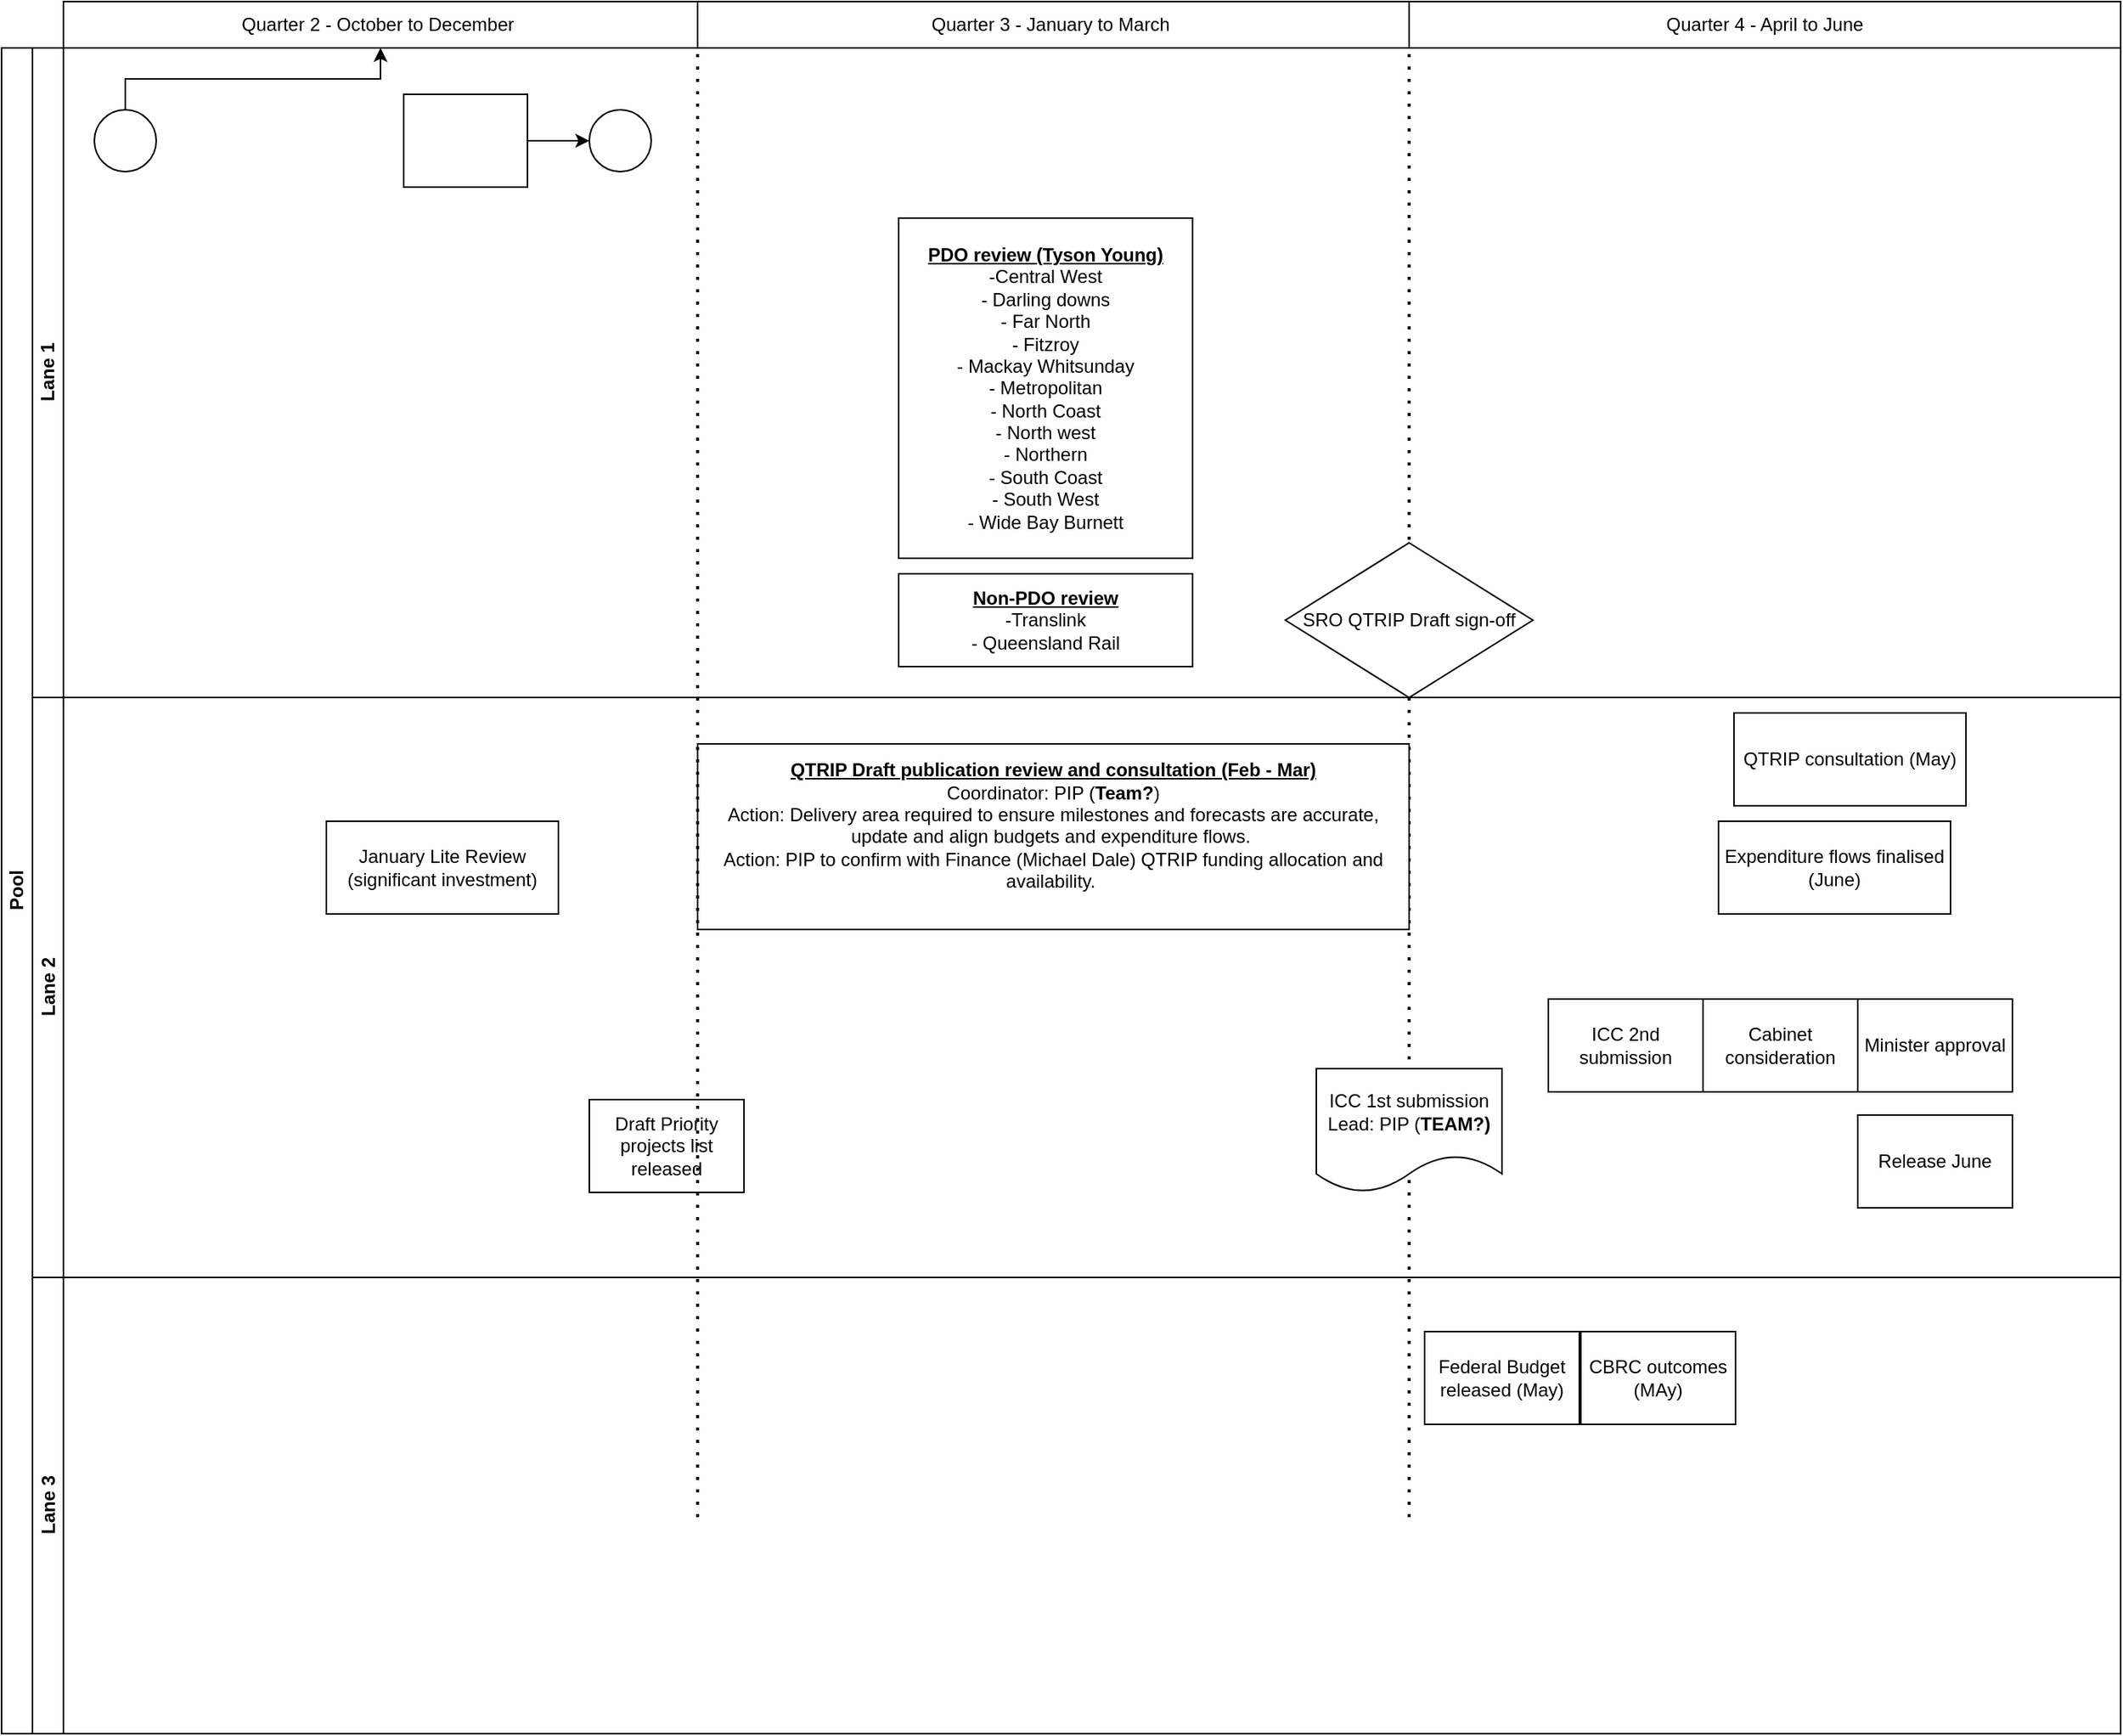 <mxfile version="20.6.0" type="github">
  <diagram id="prtHgNgQTEPvFCAcTncT" name="Page-1">
    <mxGraphModel dx="1422" dy="762" grid="1" gridSize="10" guides="1" tooltips="1" connect="1" arrows="1" fold="1" page="1" pageScale="1" pageWidth="827" pageHeight="1169" math="0" shadow="0">
      <root>
        <mxCell id="0" />
        <mxCell id="1" parent="0" />
        <mxCell id="dNxyNK7c78bLwvsdeMH5-19" value="Pool" style="swimlane;html=1;childLayout=stackLayout;resizeParent=1;resizeParentMax=0;horizontal=0;startSize=20;horizontalStack=0;" parent="1" vertex="1">
          <mxGeometry x="170" y="110" width="1370" height="1090" as="geometry" />
        </mxCell>
        <mxCell id="dNxyNK7c78bLwvsdeMH5-20" value="Lane 1" style="swimlane;html=1;startSize=20;horizontal=0;" parent="dNxyNK7c78bLwvsdeMH5-19" vertex="1">
          <mxGeometry x="20" width="1350" height="420" as="geometry" />
        </mxCell>
        <mxCell id="dNxyNK7c78bLwvsdeMH5-23" value="" style="ellipse;whiteSpace=wrap;html=1;" parent="dNxyNK7c78bLwvsdeMH5-20" vertex="1">
          <mxGeometry x="40" y="40" width="40" height="40" as="geometry" />
        </mxCell>
        <mxCell id="dNxyNK7c78bLwvsdeMH5-33" value="" style="edgeStyle=orthogonalEdgeStyle;rounded=0;orthogonalLoop=1;jettySize=auto;html=1;endArrow=classic;endFill=1;" parent="dNxyNK7c78bLwvsdeMH5-20" source="dNxyNK7c78bLwvsdeMH5-30" target="dNxyNK7c78bLwvsdeMH5-32" edge="1">
          <mxGeometry relative="1" as="geometry" />
        </mxCell>
        <mxCell id="dNxyNK7c78bLwvsdeMH5-30" value="" style="rounded=0;whiteSpace=wrap;html=1;fontFamily=Helvetica;fontSize=12;fontColor=#000000;align=center;" parent="dNxyNK7c78bLwvsdeMH5-20" vertex="1">
          <mxGeometry x="240" y="30" width="80" height="60" as="geometry" />
        </mxCell>
        <mxCell id="dNxyNK7c78bLwvsdeMH5-32" value="" style="ellipse;whiteSpace=wrap;html=1;" parent="dNxyNK7c78bLwvsdeMH5-20" vertex="1">
          <mxGeometry x="360" y="40" width="40" height="40" as="geometry" />
        </mxCell>
        <mxCell id="J4HFlhDhFd4bc666YAR--60" value="" style="endArrow=none;dashed=1;html=1;dashPattern=1 3;strokeWidth=2;rounded=0;entryX=0;entryY=1;entryDx=0;entryDy=0;" edge="1" parent="dNxyNK7c78bLwvsdeMH5-20">
          <mxGeometry width="50" height="50" relative="1" as="geometry">
            <mxPoint x="890" y="950" as="sourcePoint" />
            <mxPoint x="890.0" y="-10" as="targetPoint" />
          </mxGeometry>
        </mxCell>
        <mxCell id="J4HFlhDhFd4bc666YAR--67" value="SRO QTRIP Draft&amp;nbsp;sign-off" style="rhombus;whiteSpace=wrap;html=1;" vertex="1" parent="dNxyNK7c78bLwvsdeMH5-20">
          <mxGeometry x="810" y="320" width="160" height="100" as="geometry" />
        </mxCell>
        <mxCell id="J4HFlhDhFd4bc666YAR--69" value="&lt;b&gt;&lt;u&gt;PDO review (Tyson Young)&lt;/u&gt;&lt;/b&gt;&lt;br&gt;-Central West&lt;br&gt;- Darling downs&lt;br&gt;- Far North&lt;br&gt;- Fitzroy&lt;br&gt;- Mackay Whitsunday&lt;br&gt;- Metropolitan&lt;br&gt;- North Coast&lt;br&gt;- North west&lt;br&gt;- Northern&lt;br&gt;- South Coast&lt;br&gt;- South West&lt;br&gt;- Wide Bay Burnett" style="rounded=0;whiteSpace=wrap;html=1;" vertex="1" parent="dNxyNK7c78bLwvsdeMH5-20">
          <mxGeometry x="560" y="110" width="190" height="220" as="geometry" />
        </mxCell>
        <mxCell id="J4HFlhDhFd4bc666YAR--70" value="&lt;u style=&quot;font-weight: bold;&quot;&gt;Non-PDO review&lt;/u&gt;&lt;br&gt;-Translink&lt;br&gt;- Queensland Rail" style="rounded=0;whiteSpace=wrap;html=1;" vertex="1" parent="dNxyNK7c78bLwvsdeMH5-20">
          <mxGeometry x="560" y="340" width="190" height="60" as="geometry" />
        </mxCell>
        <mxCell id="dNxyNK7c78bLwvsdeMH5-21" value="Lane 2" style="swimlane;html=1;startSize=20;horizontal=0;" parent="dNxyNK7c78bLwvsdeMH5-19" vertex="1">
          <mxGeometry x="20" y="420" width="1350" height="375" as="geometry" />
        </mxCell>
        <mxCell id="J4HFlhDhFd4bc666YAR--21" value="January Lite Review (significant investment)" style="rounded=0;whiteSpace=wrap;html=1;" vertex="1" parent="dNxyNK7c78bLwvsdeMH5-21">
          <mxGeometry x="190" y="80" width="150" height="60" as="geometry" />
        </mxCell>
        <mxCell id="J4HFlhDhFd4bc666YAR--22" value="&lt;b&gt;&lt;u&gt;QTRIP Draft publication review and consultation (Feb - Mar)&lt;/u&gt;&lt;/b&gt;&lt;br&gt;&lt;div style=&quot;&quot;&gt;&lt;div&gt;&lt;span style=&quot;background-color: initial;&quot;&gt;Coordinator:&amp;nbsp;&lt;/span&gt;&lt;span style=&quot;background-color: initial;&quot;&gt;PIP (&lt;/span&gt;&lt;b style=&quot;background-color: initial;&quot;&gt;Team?&lt;/b&gt;&lt;span style=&quot;background-color: initial;&quot;&gt;)&lt;/span&gt;&lt;/div&gt;&lt;/div&gt;&lt;div style=&quot;&quot;&gt;&lt;span style=&quot;background-color: initial;&quot;&gt;Action:&amp;nbsp;&lt;/span&gt;&lt;span style=&quot;background-color: initial;&quot;&gt;Delivery area required to ensure milestones&amp;nbsp;and forecasts are accurate, update and align budgets and expenditure flows.&amp;nbsp;&lt;/span&gt;&lt;/div&gt;&lt;div style=&quot;&quot;&gt;Action: PIP to confirm with Finance (Michael Dale) QTRIP funding allocation and availability.&amp;nbsp;&lt;/div&gt;&lt;div style=&quot;&quot;&gt;&lt;br&gt;&lt;/div&gt;" style="rounded=0;whiteSpace=wrap;html=1;align=center;" vertex="1" parent="dNxyNK7c78bLwvsdeMH5-21">
          <mxGeometry x="430" y="30" width="460" height="120" as="geometry" />
        </mxCell>
        <mxCell id="J4HFlhDhFd4bc666YAR--33" value="Draft Priority projects list released" style="rounded=0;whiteSpace=wrap;html=1;" vertex="1" parent="dNxyNK7c78bLwvsdeMH5-21">
          <mxGeometry x="360" y="260" width="100" height="60" as="geometry" />
        </mxCell>
        <mxCell id="J4HFlhDhFd4bc666YAR--46" value="Expenditure flows finalised (June)" style="rounded=0;whiteSpace=wrap;html=1;" vertex="1" parent="dNxyNK7c78bLwvsdeMH5-21">
          <mxGeometry x="1090" y="80" width="150" height="60" as="geometry" />
        </mxCell>
        <mxCell id="J4HFlhDhFd4bc666YAR--47" value="ICC 2nd submission" style="rounded=0;whiteSpace=wrap;html=1;" vertex="1" parent="dNxyNK7c78bLwvsdeMH5-21">
          <mxGeometry x="980" y="195" width="100" height="60" as="geometry" />
        </mxCell>
        <mxCell id="J4HFlhDhFd4bc666YAR--48" value="Cabinet consideration" style="rounded=0;whiteSpace=wrap;html=1;" vertex="1" parent="dNxyNK7c78bLwvsdeMH5-21">
          <mxGeometry x="1080" y="195" width="100" height="60" as="geometry" />
        </mxCell>
        <mxCell id="J4HFlhDhFd4bc666YAR--49" value="Minister approval" style="rounded=0;whiteSpace=wrap;html=1;" vertex="1" parent="dNxyNK7c78bLwvsdeMH5-21">
          <mxGeometry x="1180" y="195" width="100" height="60" as="geometry" />
        </mxCell>
        <mxCell id="J4HFlhDhFd4bc666YAR--51" value="ICC 1st submission&lt;br&gt;Lead: PIP (&lt;b&gt;TEAM?)&lt;/b&gt;" style="shape=document;whiteSpace=wrap;html=1;boundedLbl=1;" vertex="1" parent="dNxyNK7c78bLwvsdeMH5-21">
          <mxGeometry x="830" y="240" width="120" height="80" as="geometry" />
        </mxCell>
        <mxCell id="J4HFlhDhFd4bc666YAR--45" value="QTRIP consultation (May)" style="rounded=0;whiteSpace=wrap;html=1;" vertex="1" parent="dNxyNK7c78bLwvsdeMH5-21">
          <mxGeometry x="1100" y="10" width="150" height="60" as="geometry" />
        </mxCell>
        <mxCell id="dNxyNK7c78bLwvsdeMH5-22" value="Lane 3" style="swimlane;html=1;startSize=20;horizontal=0;" parent="dNxyNK7c78bLwvsdeMH5-19" vertex="1">
          <mxGeometry x="20" y="795" width="1350" height="295" as="geometry" />
        </mxCell>
        <mxCell id="J4HFlhDhFd4bc666YAR--43" value="Federal Budget released (May)" style="rounded=0;whiteSpace=wrap;html=1;" vertex="1" parent="dNxyNK7c78bLwvsdeMH5-22">
          <mxGeometry x="900" y="35" width="100" height="60" as="geometry" />
        </mxCell>
        <mxCell id="J4HFlhDhFd4bc666YAR--44" value="CBRC outcomes (MAy)" style="rounded=0;whiteSpace=wrap;html=1;" vertex="1" parent="dNxyNK7c78bLwvsdeMH5-22">
          <mxGeometry x="1001" y="35" width="100" height="60" as="geometry" />
        </mxCell>
        <mxCell id="J4HFlhDhFd4bc666YAR--50" value="Release June" style="rounded=0;whiteSpace=wrap;html=1;" vertex="1" parent="1">
          <mxGeometry x="1370" y="800" width="100" height="60" as="geometry" />
        </mxCell>
        <mxCell id="dNxyNK7c78bLwvsdeMH5-24" value="Quarter 2 - October to December&amp;nbsp;" style="rounded=0;whiteSpace=wrap;html=1;fontFamily=Helvetica;fontSize=12;fontColor=#000000;align=center;" parent="1" vertex="1">
          <mxGeometry x="210" y="80" width="410" height="30" as="geometry" />
        </mxCell>
        <mxCell id="dNxyNK7c78bLwvsdeMH5-25" value="" style="edgeStyle=orthogonalEdgeStyle;rounded=0;orthogonalLoop=1;jettySize=auto;html=1;" parent="1" source="dNxyNK7c78bLwvsdeMH5-23" target="dNxyNK7c78bLwvsdeMH5-24" edge="1">
          <mxGeometry relative="1" as="geometry" />
        </mxCell>
        <mxCell id="J4HFlhDhFd4bc666YAR--56" value="Quarter 3 - January to March&amp;nbsp;" style="rounded=0;whiteSpace=wrap;html=1;fontFamily=Helvetica;fontSize=12;fontColor=#000000;align=center;" vertex="1" parent="1">
          <mxGeometry x="620" y="80" width="460" height="30" as="geometry" />
        </mxCell>
        <mxCell id="J4HFlhDhFd4bc666YAR--57" value="Quarter 4 - April to June" style="rounded=0;whiteSpace=wrap;html=1;fontFamily=Helvetica;fontSize=12;fontColor=#000000;align=center;" vertex="1" parent="1">
          <mxGeometry x="1080" y="80" width="460" height="30" as="geometry" />
        </mxCell>
        <mxCell id="J4HFlhDhFd4bc666YAR--58" value="" style="endArrow=none;dashed=1;html=1;dashPattern=1 3;strokeWidth=2;rounded=0;entryX=0;entryY=1;entryDx=0;entryDy=0;" edge="1" parent="1" target="J4HFlhDhFd4bc666YAR--56">
          <mxGeometry width="50" height="50" relative="1" as="geometry">
            <mxPoint x="620" y="1060" as="sourcePoint" />
            <mxPoint x="800" y="340" as="targetPoint" />
          </mxGeometry>
        </mxCell>
      </root>
    </mxGraphModel>
  </diagram>
</mxfile>
